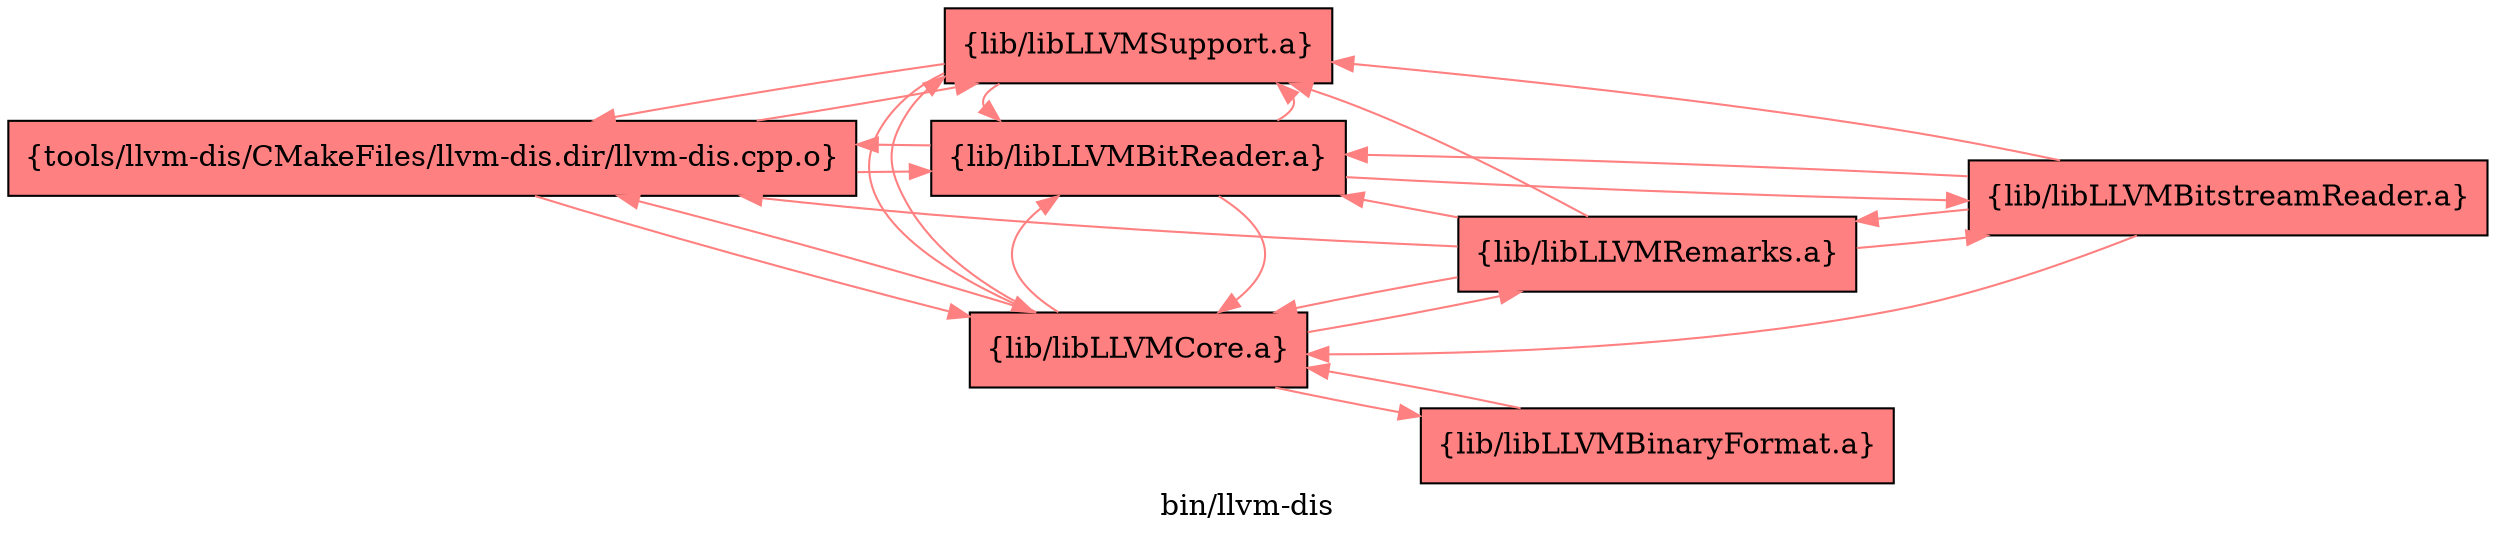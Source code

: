digraph "bin/llvm-dis" {
	label="bin/llvm-dis";
	rankdir="LR"
	{ rank=same; Node0x55c9285fefd8;  }
	{ rank=same; Node0x55c9285ff758; Node0x55c9285fd4a8; Node0x55c9285fd9f8;  }

	Node0x55c9285fefd8 [shape=record,shape=box,style=filled,fillcolor="1.000000 0.5 1",group=1,label="{tools/llvm-dis/CMakeFiles/llvm-dis.dir/llvm-dis.cpp.o}"];
	Node0x55c9285fefd8 -> Node0x55c9285ff758[color="1.000000 0.5 1"];
	Node0x55c9285fefd8 -> Node0x55c9285fd4a8[color="1.000000 0.5 1"];
	Node0x55c9285fefd8 -> Node0x55c9285fd9f8[color="1.000000 0.5 1"];
	Node0x55c9285ff758 [shape=record,shape=box,style=filled,fillcolor="1.000000 0.5 1",group=1,label="{lib/libLLVMBitReader.a}"];
	Node0x55c9285ff758 -> Node0x55c9285fefd8[color="1.000000 0.5 1"];
	Node0x55c9285ff758 -> Node0x55c9285fd4a8[color="1.000000 0.5 1"];
	Node0x55c9285ff758 -> Node0x55c9285fd9f8[color="1.000000 0.5 1"];
	Node0x55c9285ff758 -> Node0x55c928601468[color="1.000000 0.5 1"];
	Node0x55c9285fd4a8 [shape=record,shape=box,style=filled,fillcolor="1.000000 0.5 1",group=1,label="{lib/libLLVMCore.a}"];
	Node0x55c9285fd4a8 -> Node0x55c9285fefd8[color="1.000000 0.5 1"];
	Node0x55c9285fd4a8 -> Node0x55c9285ff758[color="1.000000 0.5 1"];
	Node0x55c9285fd4a8 -> Node0x55c9285fd9f8[color="1.000000 0.5 1"];
	Node0x55c9285fd4a8 -> Node0x55c9285fdea8[color="1.000000 0.5 1"];
	Node0x55c9285fd4a8 -> Node0x55c9285fe358[color="1.000000 0.5 1"];
	Node0x55c9285fd9f8 [shape=record,shape=box,style=filled,fillcolor="1.000000 0.5 1",group=1,label="{lib/libLLVMSupport.a}"];
	Node0x55c9285fd9f8 -> Node0x55c9285ff758[color="1.000000 0.5 1"];
	Node0x55c9285fd9f8 -> Node0x55c9285fd4a8[color="1.000000 0.5 1"];
	Node0x55c9285fd9f8 -> Node0x55c9285fefd8[color="1.000000 0.5 1"];
	Node0x55c928601468 [shape=record,shape=box,style=filled,fillcolor="1.000000 0.5 1",group=1,label="{lib/libLLVMBitstreamReader.a}"];
	Node0x55c928601468 -> Node0x55c9285ff758[color="1.000000 0.5 1"];
	Node0x55c928601468 -> Node0x55c9285fd4a8[color="1.000000 0.5 1"];
	Node0x55c928601468 -> Node0x55c9285fd9f8[color="1.000000 0.5 1"];
	Node0x55c928601468 -> Node0x55c9285fe358[color="1.000000 0.5 1"];
	Node0x55c9285fdea8 [shape=record,shape=box,style=filled,fillcolor="1.000000 0.5 1",group=1,label="{lib/libLLVMBinaryFormat.a}"];
	Node0x55c9285fdea8 -> Node0x55c9285fd4a8[color="1.000000 0.5 1"];
	Node0x55c9285fe358 [shape=record,shape=box,style=filled,fillcolor="1.000000 0.5 1",group=1,label="{lib/libLLVMRemarks.a}"];
	Node0x55c9285fe358 -> Node0x55c9285fd9f8[color="1.000000 0.5 1"];
	Node0x55c9285fe358 -> Node0x55c9285ff758[color="1.000000 0.5 1"];
	Node0x55c9285fe358 -> Node0x55c9285fd4a8[color="1.000000 0.5 1"];
	Node0x55c9285fe358 -> Node0x55c9285fefd8[color="1.000000 0.5 1"];
	Node0x55c9285fe358 -> Node0x55c928601468[color="1.000000 0.5 1"];
}

